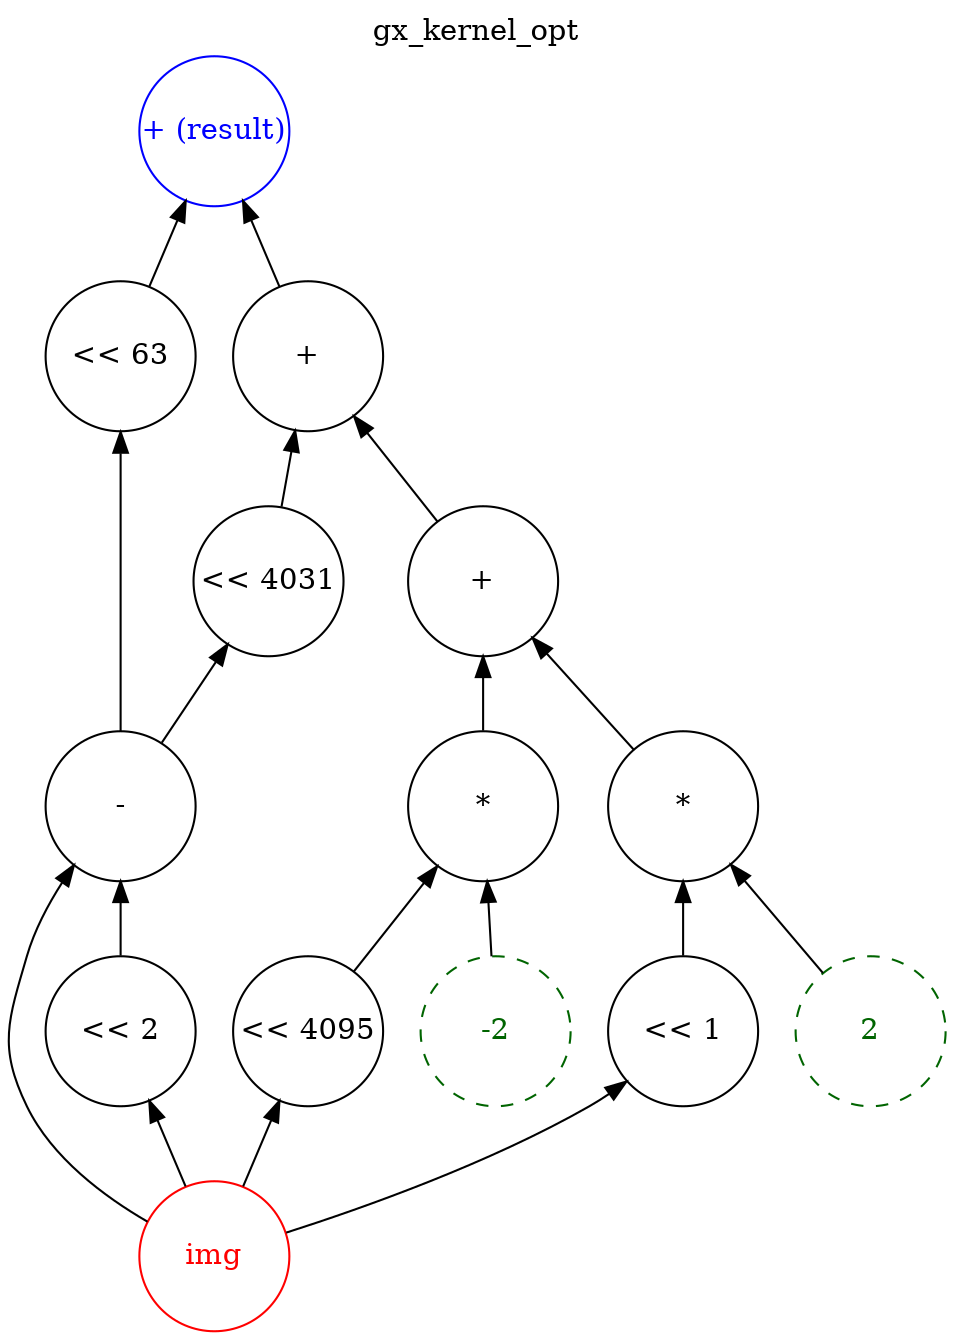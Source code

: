 digraph "gx_kernel_opt" {
graph [label="gx_kernel_opt" labelloc="t"]
node [shape=circle width=1 margin=0]
edge [dir=back]
45 [label="img" style=solid color=red fontcolor=red]
80 [label="<< 2" style=solid color=black fontcolor=black]
80 -> 45
81 [label="-" style=solid color=black fontcolor=black]
81 -> 80
81 -> 45
82 [label="<< 63" style=solid color=black fontcolor=black]
82 -> 81
59 [label="<< 4095" style=solid color=black fontcolor=black]
59 -> 45
58 [label="-2" style=dashed color=darkgreen fontcolor=darkgreen]
89 [label="*" style=solid color=black fontcolor=black]
89 -> 59
89 -> 58
64 [label="<< 1" style=solid color=black fontcolor=black]
64 -> 45
63 [label="2" style=dashed color=darkgreen fontcolor=darkgreen]
90 [label="*" style=solid color=black fontcolor=black]
90 -> 64
90 -> 63
66 [label="+" style=solid color=black fontcolor=black]
66 -> 89
66 -> 90
87 [label="<< 4031" style=solid color=black fontcolor=black]
87 -> 81
88 [label="+" style=solid color=black fontcolor=black]
88 -> 66
88 -> 87
75 [label="+ (result)" style=solid color=blue fontcolor=blue]
75 -> 82
75 -> 88
}
